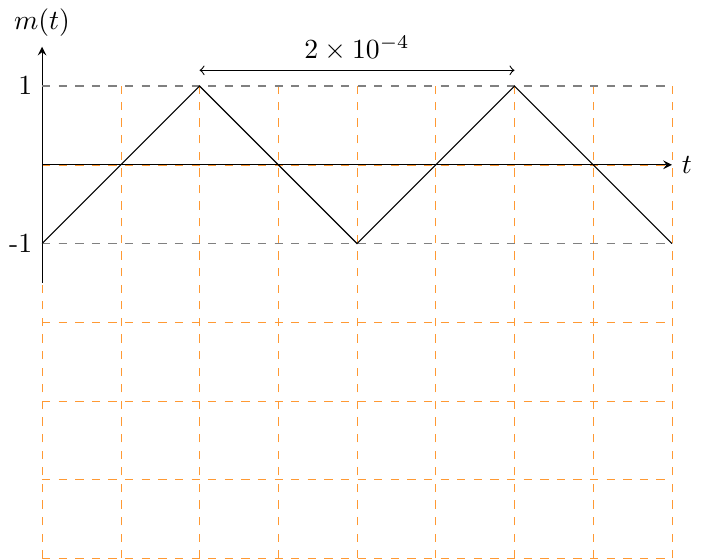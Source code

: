 \documentclass{standalone}
\usepackage{tikz}

\begin{document}



\begin{tikzpicture}

\draw[help lines, color=orange!80, dashed] (0,-5) grid (8,1);

% Axes
\draw[-stealth] (0,0) -- (8,0) node[right] {$t$};
\draw[-stealth] (0,-1.5) -- (0,1.5) node[above] {$m(t)$};

% Grid lines
\draw[dashed, gray] (0,1) -- (8,1) {};
\draw[dashed, gray] (0,-1) -- (8,-1) {};
\node[left] at (0,1) {1};
\node[left] at (0,-1) {-1};

% Triangular pulses
\draw (0,-1) -- (1,0) -- (2,1) -- (3,0) -- (4,-1) -- (5,0) -- (6,1) -- (7,0) -- (8,-1);

% % Arrow indicating amplitude
% \draw[->] (4,1.2) -- (2,1.2) 

\draw[<->] (2,1.2) -- (6,1.2) {};
\node[above] at (4,1.2) {$2 \times 10^{-4}$};

\end{tikzpicture}

\end{document}